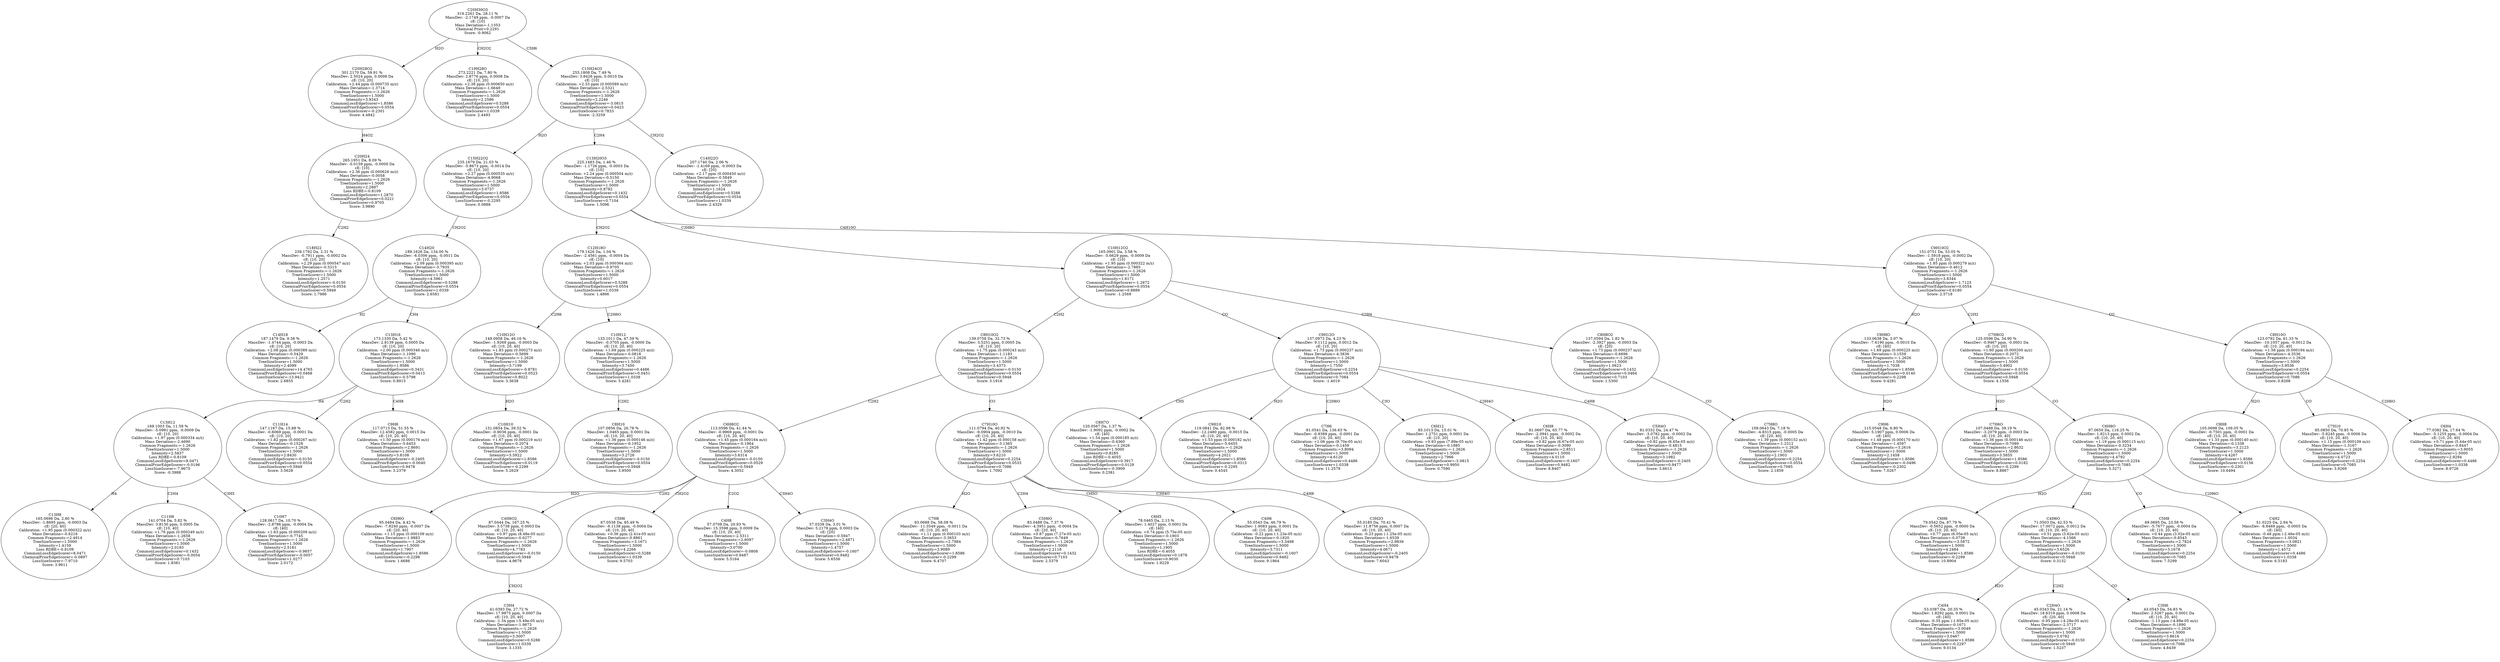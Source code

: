 strict digraph {
v1 [label="C18H22\n239.1792 Da, 2.31 %\nMassDev: -0.7911 ppm, -0.0002 Da\ncE: [10, 20]\nCalibration: +2.29 ppm (0.000547 m/z)\nMass Deviation=-0.3313\nCommon Fragments:=-1.2626\nTreeSizeScorer=1.5000\nIntensity=1.2571\nCommonLossEdgeScorer=-0.0150\nChemicalPriorEdgeScorer=0.0554\nLossSizeScorer=0.5949\nScore: 1.7986"];
v2 [label="C20H24\n265.1951 Da, 8.09 %\nMassDev: -0.0159 ppm, -0.0000 Da\ncE: [10]\nCalibration: +2.36 ppm (0.000626 m/z)\nMass Deviation=-0.0058\nCommon Fragments:=-1.2626\nTreeSizeScorer=1.5000\nIntensity=2.2887\nLoss RDBE=-0.8109\nCommonLossEdgeScorer=1.2870\nChemicalPriorEdgeScorer=0.0221\nLossSizeScorer=0.9705\nScore: 3.9890"];
v3 [label="C20H28O2\n301.2170 Da, 59.91 %\nMassDev: 2.5024 ppm, 0.0008 Da\ncE: [10, 20]\nCalibration: +2.44 ppm (0.000735 m/z)\nMass Deviation=-1.3714\nCommon Fragments:=-1.2626\nTreeSizeScorer=1.5000\nIntensity=3.9343\nCommonLossEdgeScorer=1.8586\nChemicalPriorEdgeScorer=0.0554\nLossSizeScorer=-0.2301\nScore: 4.4842"];
v4 [label="C19H28O\n273.2221 Da, 7.80 %\nMassDev: 2.8776 ppm, 0.0008 Da\ncE: [10, 20]\nCalibration: +2.38 ppm (0.000650 m/z)\nMass Deviation=-1.6648\nCommon Fragments:=-1.2626\nTreeSizeScorer=1.5000\nIntensity=2.2586\nCommonLossEdgeScorer=0.5288\nChemicalPriorEdgeScorer=0.0554\nLossSizeScorer=1.0339\nScore: 2.4493"];
v5 [label="C14H18\n187.1479 Da, 9.38 %\nMassDev: -1.4744 ppm, -0.0003 Da\ncE: [10, 20]\nCalibration: +2.08 ppm (0.000389 m/z)\nMass Deviation=-0.5429\nCommon Fragments:=-1.2626\nTreeSizeScorer=1.5000\nIntensity=2.4099\nCommonLossEdgeScorer=14.4765\nChemicalPriorEdgeScorer=0.0468\nLossSizeScorer=-13.9421\nScore: 2.6855"];
v6 [label="C13H8\n165.0696 Da, 2.80 %\nMassDev: -1.8695 ppm, -0.0003 Da\ncE: [20, 40]\nCalibration: +1.95 ppm (0.000322 m/z)\nMass Deviation=-0.6216\nCommon Fragments:=2.4914\nTreeSizeScorer=1.5000\nIntensity=1.4159\nLoss RDBE=-0.8109\nCommonLossEdgeScorer=8.0471\nChemicalPriorEdgeScorer=-0.0897\nLossSizeScorer=-7.9710\nScore: 3.9611"];
v7 [label="C11H8\n141.0704 Da, 5.82 %\nMassDev: 3.8130 ppm, 0.0005 Da\ncE: [10, 40]\nCalibration: +1.76 ppm (0.000249 m/z)\nMass Deviation=-1.2658\nCommon Fragments:=-1.2626\nTreeSizeScorer=1.5000\nIntensity=2.0183\nCommonLossEdgeScorer=0.1432\nChemicalPriorEdgeScorer=-0.0054\nLossSizeScorer=0.7103\nScore: 1.8381"];
v8 [label="C10H7\n128.0617 Da, 10.70 %\nMassDev: -2.8786 ppm, -0.0004 Da\ncE: [40]\nCalibration: +1.63 ppm (0.000209 m/z)\nMass Deviation=-0.7745\nCommon Fragments:=-1.2626\nTreeSizeScorer=1.5000\nIntensity=2.5181\nCommonLossEdgeScorer=-0.9857\nChemicalPriorEdgeScorer=-0.0057\nLossSizeScorer=1.0277\nScore: 2.0172"];
v9 [label="C13H12\n169.1003 Da, 11.59 %\nMassDev: -5.0981 ppm, -0.0009 Da\ncE: [10, 20]\nCalibration: +1.97 ppm (0.000334 m/z)\nMass Deviation=-2.4690\nCommon Fragments:=-1.2626\nTreeSizeScorer=1.5000\nIntensity=2.5837\nLoss RDBE=-0.8109\nCommonLossEdgeScorer=8.0471\nChemicalPriorEdgeScorer=-0.0196\nLossSizeScorer=-7.9675\nScore: -0.3988"];
v10 [label="C11H14\n147.1167 Da, 15.88 %\nMassDev: -0.6069 ppm, -0.0001 Da\ncE: [10, 20]\nCalibration: +1.82 ppm (0.000267 m/z)\nMass Deviation=-0.1528\nCommon Fragments:=-1.2626\nTreeSizeScorer=1.5000\nIntensity=2.8430\nCommonLossEdgeScorer=-0.0150\nChemicalPriorEdgeScorer=0.0554\nLossSizeScorer=0.5949\nScore: 3.5628"];
v11 [label="C9H8\n117.0713 Da, 51.55 %\nMassDev: 12.4582 ppm, 0.0015 Da\ncE: [10, 20, 40]\nCalibration: +1.50 ppm (0.000176 m/z)\nMass Deviation=-5.6453\nCommon Fragments:=2.8691\nTreeSizeScorer=1.5000\nIntensity=3.8108\nCommonLossEdgeScorer=-0.2405\nChemicalPriorEdgeScorer=-0.0040\nLossSizeScorer=0.9478\nScore: 3.2379"];
v12 [label="C13H16\n173.1330 Da, 5.42 %\nMassDev: 2.8139 ppm, 0.0005 Da\ncE: [10, 20]\nCalibration: +2.00 ppm (0.000346 m/z)\nMass Deviation=-1.1090\nCommon Fragments:=-1.2626\nTreeSizeScorer=1.5000\nIntensity=1.9586\nCommonLossEdgeScorer=0.3431\nChemicalPriorEdgeScorer=0.0413\nLossSizeScorer=-0.5798\nScore: 0.8915"];
v13 [label="C14H20\n189.1626 Da, 134.00 %\nMassDev: -6.0306 ppm, -0.0011 Da\ncE: [10, 20]\nCalibration: +2.09 ppm (0.000395 m/z)\nMass Deviation=-3.7935\nCommon Fragments:=-1.2626\nTreeSizeScorer=1.5000\nIntensity=4.5961\nCommonLossEdgeScorer=0.5288\nChemicalPriorEdgeScorer=0.0554\nLossSizeScorer=1.0339\nScore: 2.6581"];
v14 [label="C15H22O2\n235.1679 Da, 21.03 %\nMassDev: -5.8673 ppm, -0.0014 Da\ncE: [10, 20]\nCalibration: +2.27 ppm (0.000535 m/z)\nMass Deviation=-4.9068\nCommon Fragments:=-1.2626\nTreeSizeScorer=1.5000\nIntensity=3.0737\nCommonLossEdgeScorer=1.8586\nChemicalPriorEdgeScorer=0.0554\nLossSizeScorer=-0.2295\nScore: 0.0888"];
v15 [label="C10H10\n131.0854 Da, 39.52 %\nMassDev: -0.9036 ppm, -0.0001 Da\ncE: [10, 20, 40]\nCalibration: +1.67 ppm (0.000219 m/z)\nMass Deviation=-0.2074\nCommon Fragments:=-1.2626\nTreeSizeScorer=1.5000\nIntensity=3.5922\nCommonLossEdgeScorer=1.8586\nChemicalPriorEdgeScorer=0.0119\nLossSizeScorer=-0.2299\nScore: 5.2629"];
v16 [label="C10H12O\n149.0958 Da, 46.16 %\nMassDev: -1.9269 ppm, -0.0003 Da\ncE: [10, 20, 40]\nCalibration: +1.83 ppm (0.000273 m/z)\nMass Deviation=-0.5699\nCommon Fragments:=-1.2626\nTreeSizeScorer=1.5000\nIntensity=3.7199\nCommonLossEdgeScorer=-0.8781\nChemicalPriorEdgeScorer=0.0523\nLossSizeScorer=0.8022\nScore: 3.3638"];
v17 [label="C8H10\n107.0856 Da, 26.78 %\nMassDev: 1.0465 ppm, 0.0001 Da\ncE: [10, 20, 40]\nCalibration: +1.36 ppm (0.000146 m/z)\nMass Deviation=-0.1952\nCommon Fragments:=-1.2626\nTreeSizeScorer=1.5000\nIntensity=3.2726\nCommonLossEdgeScorer=-0.0150\nChemicalPriorEdgeScorer=0.0554\nLossSizeScorer=0.5948\nScore: 3.9500"];
v18 [label="C10H12\n133.1011 Da, 47.59 %\nMassDev: -0.3705 ppm, -0.0000 Da\ncE: [10, 20, 40]\nCalibration: +1.69 ppm (0.000225 m/z)\nMass Deviation=-0.0818\nCommon Fragments:=-1.2626\nTreeSizeScorer=1.5000\nIntensity=3.7450\nCommonLossEdgeScorer=0.4486\nChemicalPriorEdgeScorer=0.0451\nLossSizeScorer=1.0338\nScore: 5.4281"];
v19 [label="C12H18O\n179.1426 Da, 1.04 %\nMassDev: -2.4561 ppm, -0.0004 Da\ncE: [10]\nCalibration: +2.03 ppm (0.000364 m/z)\nMass Deviation=-0.9705\nCommon Fragments:=-1.2626\nTreeSizeScorer=1.5000\nIntensity=0.6017\nCommonLossEdgeScorer=0.5288\nChemicalPriorEdgeScorer=0.0554\nLossSizeScorer=1.0339\nScore: 1.4866"];
v20 [label="C6H6O\n95.0484 Da, 4.42 %\nMassDev: -7.8240 ppm, -0.0007 Da\ncE: [20, 40]\nCalibration: +1.15 ppm (0.000109 m/z)\nMass Deviation=-1.9883\nCommon Fragments:=-1.2626\nTreeSizeScorer=1.5000\nIntensity=1.7907\nCommonLossEdgeScorer=1.8586\nLossSizeScorer=-0.2298\nScore: 1.6686"];
v21 [label="C3H4\n41.0393 Da, 27.72 %\nMassDev: 17.9875 ppm, 0.0007 Da\ncE: [10, 20, 40]\nCalibration: -1.34 ppm (-5.49e-05 m/z)\nMass Deviation=-1.9673\nCommon Fragments:=-1.2626\nTreeSizeScorer=1.5000\nIntensity=3.3007\nCommonLossEdgeScorer=0.5288\nLossSizeScorer=1.0339\nScore: 3.1335"];
v22 [label="C4H6O2\n87.0444 Da, 167.25 %\nMassDev: 3.5738 ppm, 0.0003 Da\ncE: [10, 20, 40]\nCalibration: +0.97 ppm (8.48e-05 m/z)\nMass Deviation=-0.6277\nCommon Fragments:=-1.2626\nTreeSizeScorer=1.5000\nIntensity=4.7783\nCommonLossEdgeScorer=-0.0150\nLossSizeScorer=0.5948\nScore: 4.9678"];
v23 [label="C5H6\n67.0538 Da, 85.49 %\nMassDev: -6.1138 ppm, -0.0004 Da\ncE: [10, 20, 40]\nCalibration: +0.36 ppm (2.41e-05 m/z)\nMass Deviation=-0.8861\nCommon Fragments:=3.1671\nTreeSizeScorer=1.5000\nIntensity=4.2266\nCommonLossEdgeScorer=0.5288\nLossSizeScorer=1.0339\nScore: 9.5703"];
v24 [label="C4H8\n57.0708 Da, 20.93 %\nMassDev: 15.3598 ppm, 0.0009 Da\ncE: [10, 20, 40]\nMass Deviation=-2.5311\nCommon Fragments:=2.6097\nTreeSizeScorer=1.5000\nIntensity=3.0700\nCommonLossEdgeScorer=-0.0808\nLossSizeScorer=0.9487\nScore: 5.5164"];
v25 [label="C3H4O\n57.0338 Da, 3.01 %\nMassDev: 5.2179 ppm, 0.0003 Da\ncE: [20]\nMass Deviation=-0.5947\nCommon Fragments:=2.4871\nTreeSizeScorer=1.5000\nIntensity=1.4757\nCommonLossEdgeScorer=-0.1607\nLossSizeScorer=0.9482\nScore: 5.6556"];
v26 [label="C6H8O2\n113.0596 Da, 41.44 %\nMassDev: -0.9969 ppm, -0.0001 Da\ncE: [10, 20, 40]\nCalibration: +1.45 ppm (0.000164 m/z)\nMass Deviation=-0.1964\nCommon Fragments:=-1.2626\nTreeSizeScorer=1.5000\nIntensity=3.6314\nCommonLossEdgeScorer=-0.0150\nChemicalPriorEdgeScorer=0.0529\nLossSizeScorer=0.5949\nScore: 4.3052"];
v27 [label="C7H8\n93.0688 Da, 58.08 %\nMassDev: -11.3549 ppm, -0.0011 Da\ncE: [10, 20, 40]\nCalibration: +1.11 ppm (0.000103 m/z)\nMass Deviation=-3.3653\nCommon Fragments:=2.7984\nTreeSizeScorer=1.5000\nIntensity=3.9089\nCommonLossEdgeScorer=1.8586\nLossSizeScorer=-0.2299\nScore: 6.4707"];
v28 [label="C5H6O\n83.0488 Da, 7.37 %\nMassDev: -4.3951 ppm, -0.0004 Da\ncE: [20, 40]\nCalibration: +0.87 ppm (7.27e-05 m/z)\nMass Deviation=-0.7649\nCommon Fragments:=-1.2626\nTreeSizeScorer=1.5000\nIntensity=2.2118\nCommonLossEdgeScorer=0.1432\nLossSizeScorer=0.7103\nScore: 2.5379"];
v29 [label="C6H5\n78.0465 Da, 2.13 %\nMassDev: 1.4027 ppm, 0.0001 Da\ncE: [40]\nCalibration: +0.74 ppm (5.75e-05 m/z)\nMass Deviation=-0.1903\nCommon Fragments:=-1.2626\nTreeSizeScorer=1.5000\nIntensity=1.1905\nLoss RDBE=-0.4055\nCommonLossEdgeScorer=0.1878\nLossSizeScorer=0.9030\nScore: 1.9229"];
v30 [label="C4H6\n55.0543 Da, 46.79 %\nMassDev: 1.9083 ppm, 0.0001 Da\ncE: [10, 20, 40]\nCalibration: -0.22 ppm (-1.23e-05 m/z)\nMass Deviation=-0.1820\nCommon Fragments:=3.3498\nTreeSizeScorer=1.5000\nIntensity=3.7311\nCommonLossEdgeScorer=-0.1607\nLossSizeScorer=0.9482\nScore: 9.1864"];
v31 [label="C3H2O\n55.0185 Da, 70.41 %\nMassDev: 11.8756 ppm, 0.0007 Da\ncE: [10, 20, 40]\nCalibration: -0.23 ppm (-1.25e-05 m/z)\nMass Deviation=-1.6539\nCommon Fragments:=2.9839\nTreeSizeScorer=1.5000\nIntensity=4.0671\nCommonLossEdgeScorer=-0.2405\nLossSizeScorer=0.9478\nScore: 7.6043"];
v32 [label="C7H10O\n111.0794 Da, 40.92 %\nMassDev: -9.0904 ppm, -0.0010 Da\ncE: [10, 20, 40]\nCalibration: +1.42 ppm (0.000158 m/z)\nMass Deviation=-3.1365\nCommon Fragments:=-1.2626\nTreeSizeScorer=1.5000\nIntensity=3.6210\nCommonLossEdgeScorer=0.2254\nChemicalPriorEdgeScorer=0.0533\nLossSizeScorer=0.7086\nScore: 1.7092"];
v33 [label="C8H10O2\n139.0758 Da, 32.73 %\nMassDev: 3.5251 ppm, 0.0005 Da\ncE: [10, 20]\nCalibration: +1.75 ppm (0.000243 m/z)\nMass Deviation=-1.1183\nCommon Fragments:=-1.2626\nTreeSizeScorer=1.5000\nIntensity=3.4373\nCommonLossEdgeScorer=-0.0150\nChemicalPriorEdgeScorer=0.0554\nLossSizeScorer=0.5948\nScore: 3.1916"];
v34 [label="C8H7O\n120.0567 Da, 1.37 %\nMassDev: -1.9092 ppm, -0.0002 Da\ncE: [40]\nCalibration: +1.54 ppm (0.000185 m/z)\nMass Deviation=-0.4360\nCommon Fragments:=-1.2626\nTreeSizeScorer=1.5000\nIntensity=0.8285\nLoss RDBE=-0.4055\nCommonLossEdgeScorer=0.3917\nChemicalPriorEdgeScorer=0.0129\nLossSizeScorer=-0.3909\nScore: 0.2381"];
v35 [label="C9H10\n119.0841 Da, 82.98 %\nMassDev: -12.2480 ppm, -0.0015 Da\ncE: [10, 20, 40]\nCalibration: +1.53 ppm (0.000182 m/z)\nMass Deviation=-5.6455\nCommon Fragments:=-1.2626\nTreeSizeScorer=1.5000\nIntensity=4.2021\nCommonLossEdgeScorer=1.8586\nChemicalPriorEdgeScorer=0.0313\nLossSizeScorer=-0.2295\nScore: 0.4545"];
v36 [label="C7H6\n91.0541 Da, 136.63 %\nMassDev: -0.9389 ppm, -0.0001 Da\ncE: [10, 20, 40]\nCalibration: +1.06 ppm (9.70e-05 m/z)\nMass Deviation=-0.1459\nCommon Fragments:=3.8094\nTreeSizeScorer=1.5000\nIntensity=4.6120\nCommonLossEdgeScorer=0.4486\nLossSizeScorer=1.0338\nScore: 11.2579"];
v37 [label="C6H12\n85.1013 Da, 15.01 %\nMassDev: 1.2751 ppm, 0.0001 Da\ncE: [10, 20]\nCalibration: +0.93 ppm (7.89e-05 m/z)\nMass Deviation=-0.1885\nCommon Fragments:=-1.2626\nTreeSizeScorer=1.5000\nIntensity=2.7966\nCommonLossEdgeScorer=-3.0815\nLossSizeScorer=0.9950\nScore: 0.7590"];
v38 [label="C6H8\n81.0697 Da, 65.77 %\nMassDev: -2.0941 ppm, -0.0002 Da\ncE: [10, 20, 40]\nCalibration: +0.82 ppm (6.67e-05 m/z)\nMass Deviation=-0.3090\nCommon Fragments:=2.8511\nTreeSizeScorer=1.5000\nIntensity=4.0110\nCommonLossEdgeScorer=-0.1607\nLossSizeScorer=0.9482\nScore: 8.8407"];
v39 [label="C5H4O\n81.0332 Da, 24.47 %\nMassDev: -3.0782 ppm, -0.0002 Da\ncE: [10, 20, 40]\nCalibration: +0.82 ppm (6.65e-05 m/z)\nMass Deviation=-0.4815\nCommon Fragments:=-1.2626\nTreeSizeScorer=1.5000\nIntensity=3.1982\nCommonLossEdgeScorer=-0.2405\nLossSizeScorer=0.9477\nScore: 3.6613"];
v40 [label="C9H12O\n137.0973 Da, 4.23 %\nMassDev: 9.1112 ppm, 0.0012 Da\ncE: [10, 20]\nCalibration: +1.73 ppm (0.000237 m/z)\nMass Deviation=-4.3836\nCommon Fragments:=-1.2626\nTreeSizeScorer=1.5000\nIntensity=1.7550\nCommonLossEdgeScorer=0.2254\nChemicalPriorEdgeScorer=0.0554\nLossSizeScorer=0.7084\nScore: -1.4019"];
v41 [label="C7H8O\n109.0643 Da, 7.18 %\nMassDev: -4.8315 ppm, -0.0005 Da\ncE: [20, 40]\nCalibration: +1.39 ppm (0.000152 m/z)\nMass Deviation=-1.2312\nCommon Fragments:=-1.2626\nTreeSizeScorer=1.5000\nIntensity=2.1903\nCommonLossEdgeScorer=0.2254\nChemicalPriorEdgeScorer=0.0554\nLossSizeScorer=0.7085\nScore: 2.1859"];
v42 [label="C8H8O2\n137.0594 Da, 1.82 %\nMassDev: -2.3927 ppm, -0.0003 Da\ncE: [20]\nCalibration: +1.73 ppm (0.000237 m/z)\nMass Deviation=-0.6696\nCommon Fragments:=-1.2626\nTreeSizeScorer=1.5000\nIntensity=1.0623\nCommonLossEdgeScorer=0.1432\nChemicalPriorEdgeScorer=0.0464\nLossSizeScorer=0.7103\nScore: 1.5300"];
v43 [label="C10H12O2\n165.0901 Da, 3.58 %\nMassDev: -5.6629 ppm, -0.0009 Da\ncE: [10]\nCalibration: +1.95 ppm (0.000322 m/z)\nMass Deviation=-2.7885\nCommon Fragments:=-1.2626\nTreeSizeScorer=1.5000\nIntensity=1.6171\nCommonLossEdgeScorer=-1.2672\nChemicalPriorEdgeScorer=0.0554\nLossSizeScorer=0.8889\nScore: -1.2569"];
v44 [label="C9H6\n115.0548 Da, 6.80 %\nMassDev: 5.1907 ppm, 0.0006 Da\ncE: [40]\nCalibration: +1.48 ppm (0.000170 m/z)\nMass Deviation=-1.4597\nCommon Fragments:=3.2616\nTreeSizeScorer=1.5000\nIntensity=2.1458\nCommonLossEdgeScorer=1.8586\nChemicalPriorEdgeScorer=-0.0496\nLossSizeScorer=-0.2302\nScore: 7.0267"];
v45 [label="C9H8O\n133.0638 Da, 3.97 %\nMassDev: -7.6190 ppm, -0.0010 Da\ncE: [40]\nCalibration: +1.69 ppm (0.000225 m/z)\nMass Deviation=-3.1559\nCommon Fragments:=-1.2626\nTreeSizeScorer=1.5000\nIntensity=1.7038\nCommonLossEdgeScorer=1.8586\nChemicalPriorEdgeScorer=0.0140\nLossSizeScorer=-0.2298\nScore: 0.4281"];
v46 [label="C7H6O\n107.0488 Da, 39.19 %\nMassDev: -3.2079 ppm, -0.0003 Da\ncE: [10, 20, 40]\nCalibration: +1.36 ppm (0.000146 m/z)\nMass Deviation=-0.7089\nCommon Fragments:=2.8632\nTreeSizeScorer=1.5000\nIntensity=3.5855\nCommonLossEdgeScorer=1.8586\nChemicalPriorEdgeScorer=0.0182\nLossSizeScorer=-0.2299\nScore: 8.8867"];
v47 [label="C6H6\n79.0542 Da, 87.79 %\nMassDev: -0.5652 ppm, -0.0000 Da\ncE: [10, 20, 40]\nCalibration: +0.77 ppm (6.05e-05 m/z)\nMass Deviation=-0.0739\nCommon Fragments:=3.5872\nTreeSizeScorer=1.5000\nIntensity=4.2484\nCommonLossEdgeScorer=1.8586\nLossSizeScorer=-0.2299\nScore: 10.8904"];
v48 [label="C4H4\n53.0387 Da, 20.35 %\nMassDev: 1.8292 ppm, 0.0001 Da\ncE: [40]\nCalibration: -0.35 ppm (-1.85e-05 m/z)\nMass Deviation=-0.1671\nCommon Fragments:=3.0049\nTreeSizeScorer=1.5000\nIntensity=3.0467\nCommonLossEdgeScorer=1.8586\nLossSizeScorer=-0.2297\nScore: 9.0134"];
v49 [label="C2H4O\n45.0343 Da, 21.14 %\nMassDev: 18.6319 ppm, 0.0008 Da\ncE: [20, 40]\nCalibration: -0.95 ppm (-4.28e-05 m/z)\nMass Deviation=-2.3717\nCommon Fragments:=-1.2626\nTreeSizeScorer=1.5000\nIntensity=3.0782\nCommonLossEdgeScorer=-0.0150\nLossSizeScorer=0.5949\nScore: 1.5237"];
v50 [label="C3H6\n43.0543 Da, 54.83 %\nMassDev: 2.5267 ppm, 0.0001 Da\ncE: [10, 20, 40]\nCalibration: -1.13 ppm (-4.88e-05 m/z)\nMass Deviation=-0.1890\nCommon Fragments:=-1.2626\nTreeSizeScorer=1.5000\nIntensity=3.8616\nCommonLossEdgeScorer=0.2254\nLossSizeScorer=0.7086\nScore: 4.8439"];
v51 [label="C4H6O\n71.0503 Da, 42.53 %\nMassDev: 17.0072 ppm, 0.0012 Da\ncE: [10, 20, 40]\nCalibration: +0.51 ppm (3.62e-05 m/z)\nMass Deviation=-4.1566\nCommon Fragments:=-1.2626\nTreeSizeScorer=1.5000\nIntensity=3.6526\nCommonLossEdgeScorer=-0.0150\nLossSizeScorer=0.5948\nScore: 0.3132"];
v52 [label="C5H8\n69.0695 Da, 23.58 %\nMassDev: -5.7677 ppm, -0.0004 Da\ncE: [10, 20, 40]\nCalibration: +0.44 ppm (3.02e-05 m/z)\nMass Deviation=-0.8543\nCommon Fragments:=2.7824\nTreeSizeScorer=1.5000\nIntensity=3.1678\nCommonLossEdgeScorer=0.2254\nLossSizeScorer=0.7085\nScore: 7.5299"];
v53 [label="C4H2\n51.0225 Da, 2.94 %\nMassDev: -8.8469 ppm, -0.0005 Da\ncE: [40]\nCalibration: -0.48 ppm (-2.46e-05 m/z)\nMass Deviation=-1.0034\nCommon Fragments:=3.0821\nTreeSizeScorer=1.5000\nIntensity=1.4572\nCommonLossEdgeScorer=0.4486\nLossSizeScorer=1.0338\nScore: 6.5183"];
v54 [label="C6H8O\n97.0650 Da, 116.25 %\nMassDev: 1.8213 ppm, 0.0002 Da\ncE: [10, 20, 40]\nCalibration: +1.19 ppm (0.000115 m/z)\nMass Deviation=-0.3234\nCommon Fragments:=-1.2626\nTreeSizeScorer=1.5000\nIntensity=4.4792\nCommonLossEdgeScorer=0.2254\nLossSizeScorer=0.7085\nScore: 5.3271"];
v55 [label="C7H8O2\n125.0596 Da, 34.90 %\nMassDev: -0.9467 ppm, -0.0001 Da\ncE: [10, 20]\nCalibration: +1.60 ppm (0.000200 m/z)\nMass Deviation=-0.2072\nCommon Fragments:=-1.2626\nTreeSizeScorer=1.5000\nIntensity=3.4902\nCommonLossEdgeScorer=-0.0150\nChemicalPriorEdgeScorer=0.0554\nLossSizeScorer=0.5948\nScore: 4.1556"];
v56 [label="C8H8\n105.0698 Da, 109.05 %\nMassDev: -0.7501 ppm, -0.0001 Da\ncE: [10, 20, 40]\nCalibration: +1.33 ppm (0.000140 m/z)\nMass Deviation=-0.1338\nCommon Fragments:=3.2123\nTreeSizeScorer=1.5000\nIntensity=4.4267\nCommonLossEdgeScorer=1.8586\nChemicalPriorEdgeScorer=0.0156\nLossSizeScorer=-0.2301\nScore: 10.6494"];
v57 [label="C7H10\n95.0850 Da, 70.85 %\nMassDev: -5.8245 ppm, -0.0006 Da\ncE: [10, 20, 40]\nCalibration: +1.15 ppm (0.000109 m/z)\nMass Deviation=-1.3167\nCommon Fragments:=-1.2626\nTreeSizeScorer=1.5000\nIntensity=4.0723\nCommonLossEdgeScorer=0.2254\nLossSizeScorer=0.7085\nScore: 3.9269"];
v58 [label="C6H4\n77.0382 Da, 17.64 %\nMassDev: -5.1255 ppm, -0.0004 Da\ncE: [10, 20, 40]\nCalibration: +0.71 ppm (5.44e-05 m/z)\nMass Deviation=-0.8447\nCommon Fragments:=3.9055\nTreeSizeScorer=1.5000\nIntensity=2.9294\nCommonLossEdgeScorer=0.4486\nLossSizeScorer=1.0338\nScore: 8.9726"];
v59 [label="C8H10O\n123.0792 Da, 61.33 %\nMassDev: -10.1057 ppm, -0.0012 Da\ncE: [10, 20, 40]\nCalibration: +1.58 ppm (0.000194 m/z)\nMass Deviation=-4.3536\nCommon Fragments:=-1.2626\nTreeSizeScorer=1.5000\nIntensity=3.9536\nCommonLossEdgeScorer=0.2254\nChemicalPriorEdgeScorer=0.0554\nLossSizeScorer=0.7086\nScore: 0.8268"];
v60 [label="C9H10O2\n151.0751 Da, 53.05 %\nMassDev: -1.5918 ppm, -0.0002 Da\ncE: [10, 20]\nCalibration: +1.85 ppm (0.000279 m/z)\nMass Deviation=-0.4612\nCommon Fragments:=-1.2626\nTreeSizeScorer=1.5000\nIntensity=3.8344\nCommonLossEdgeScorer=-1.7123\nChemicalPriorEdgeScorer=0.0554\nLossSizeScorer=0.6180\nScore: 2.5718"];
v61 [label="C13H20O3\n225.1483 Da, 1.46 %\nMassDev: -1.1726 ppm, -0.0003 Da\ncE: [10]\nCalibration: +2.24 ppm (0.000504 m/z)\nMass Deviation=-0.5150\nCommon Fragments:=-1.2626\nTreeSizeScorer=1.5000\nIntensity=0.8782\nCommonLossEdgeScorer=0.1432\nChemicalPriorEdgeScorer=0.0554\nLossSizeScorer=0.7104\nScore: 1.5096"];
v62 [label="C14H22O\n207.1740 Da, 2.06 %\nMassDev: -1.4169 ppm, -0.0003 Da\ncE: [20]\nCalibration: +2.17 ppm (0.000450 m/z)\nMass Deviation=-0.5849\nCommon Fragments:=-1.2626\nTreeSizeScorer=1.5000\nIntensity=1.1624\nCommonLossEdgeScorer=0.5288\nChemicalPriorEdgeScorer=0.0554\nLossSizeScorer=1.0339\nScore: 2.4329"];
v63 [label="C15H24O3\n253.1808 Da, 7.49 %\nMassDev: 3.8426 ppm, 0.0010 Da\ncE: [10]\nCalibration: +2.33 ppm (0.000589 m/z)\nMass Deviation=-2.5321\nCommon Fragments:=-1.2626\nTreeSizeScorer=1.5000\nIntensity=2.2246\nCommonLossEdgeScorer=-3.0815\nChemicalPriorEdgeScorer=0.0423\nLossSizeScorer=0.7833\nScore: -2.3259"];
v64 [label="C20H30O3\n319.2261 Da, 28.11 %\nMassDev: -2.1749 ppm, -0.0007 Da\ncE: [10]\nMass Deviation=-1.1353\nChemical Prior=0.2291\nScore: -0.9062"];
v2 -> v1 [label="C2H2"];
v3 -> v2 [label="H4O2"];
v64 -> v3 [label="H2O"];
v64 -> v4 [label="CH2O2"];
v13 -> v5 [label="H2"];
v9 -> v6 [label="H4"];
v9 -> v7 [label="C2H4"];
v9 -> v8 [label="C3H5"];
v12 -> v9 [label="H4"];
v12 -> v10 [label="C2H2"];
v12 -> v11 [label="C4H8"];
v13 -> v12 [label="CH4"];
v14 -> v13 [label="CH2O2"];
v63 -> v14 [label="H2O"];
v16 -> v15 [label="H2O"];
v19 -> v16 [label="C2H6"];
v18 -> v17 [label="C2H2"];
v19 -> v18 [label="C2H6O"];
v61 -> v19 [label="CH2O2"];
v26 -> v20 [label="H2O"];
v22 -> v21 [label="CH2O2"];
v26 -> v22 [label="C2H2"];
v26 -> v23 [label="CH2O2"];
v26 -> v24 [label="C2O2"];
v26 -> v25 [label="C3H4O"];
v33 -> v26 [label="C2H2"];
v32 -> v27 [label="H2O"];
v32 -> v28 [label="C2H4"];
v32 -> v29 [label="CH5O"];
v32 -> v30 [label="C3H4O"];
v32 -> v31 [label="C4H8"];
v33 -> v32 [label="CO"];
v43 -> v33 [label="C2H2"];
v40 -> v34 [label="CH5"];
v40 -> v35 [label="H2O"];
v40 -> v36 [label="C2H6O"];
v40 -> v37 [label="C3O"];
v40 -> v38 [label="C3H4O"];
v40 -> v39 [label="C4H8"];
v43 -> v40 [label="CO"];
v42 -> v41 [label="CO"];
v43 -> v42 [label="C2H4"];
v61 -> v43 [label="C3H8O"];
v45 -> v44 [label="H2O"];
v60 -> v45 [label="H2O"];
v55 -> v46 [label="H2O"];
v54 -> v47 [label="H2O"];
v51 -> v48 [label="H2O"];
v51 -> v49 [label="C2H2"];
v51 -> v50 [label="CO"];
v54 -> v51 [label="C2H2"];
v54 -> v52 [label="CO"];
v54 -> v53 [label="C2H6O"];
v55 -> v54 [label="CO"];
v60 -> v55 [label="C2H2"];
v59 -> v56 [label="H2O"];
v59 -> v57 [label="CO"];
v59 -> v58 [label="C2H6O"];
v60 -> v59 [label="CO"];
v61 -> v60 [label="C4H10O"];
v63 -> v61 [label="C2H4"];
v63 -> v62 [label="CH2O2"];
v64 -> v63 [label="C5H6"];
}